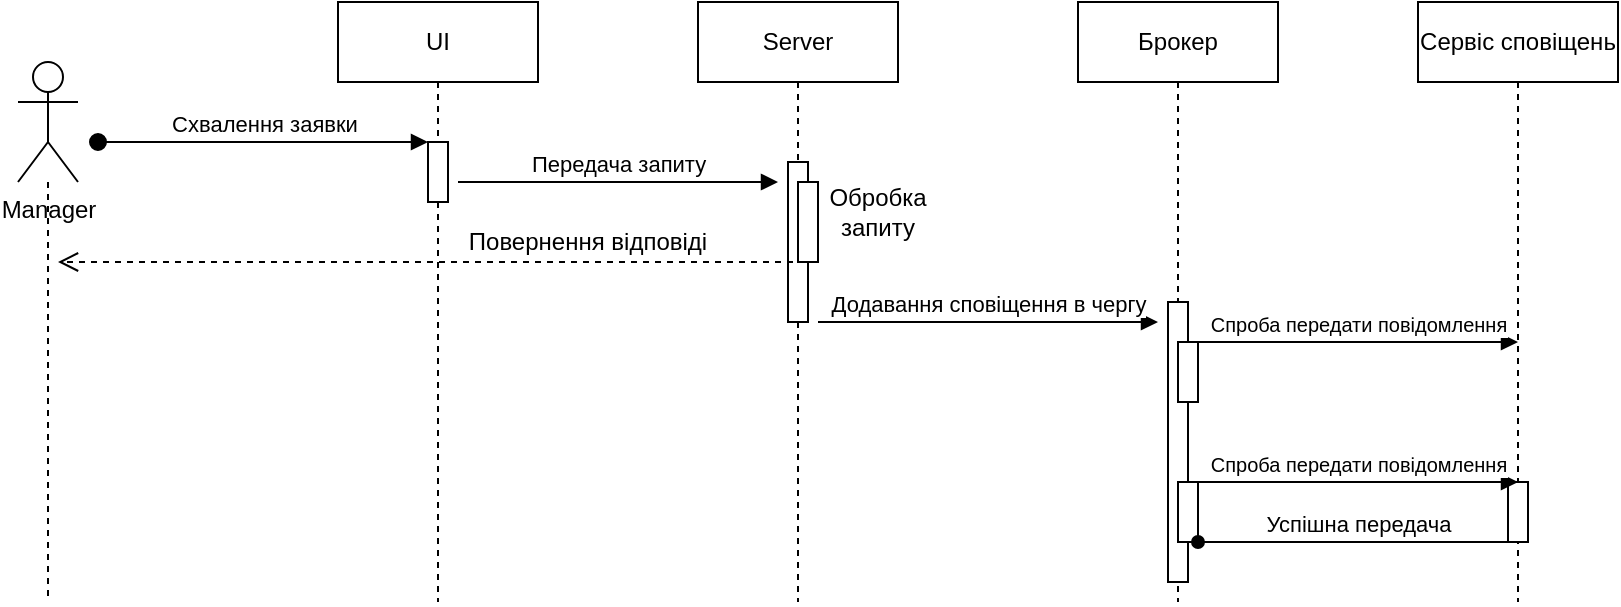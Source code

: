 <mxfile version="27.1.4">
  <diagram name="Page-1" id="2YBvvXClWsGukQMizWep">
    <mxGraphModel dx="1833" dy="543" grid="1" gridSize="10" guides="1" tooltips="1" connect="1" arrows="1" fold="1" page="1" pageScale="1" pageWidth="850" pageHeight="1100" math="0" shadow="0">
      <root>
        <mxCell id="0" />
        <mxCell id="1" parent="0" />
        <mxCell id="aM9ryv3xv72pqoxQDRHE-1" value="UI" style="shape=umlLifeline;perimeter=lifelinePerimeter;whiteSpace=wrap;html=1;container=0;dropTarget=0;collapsible=0;recursiveResize=0;outlineConnect=0;portConstraint=eastwest;newEdgeStyle={&quot;edgeStyle&quot;:&quot;elbowEdgeStyle&quot;,&quot;elbow&quot;:&quot;vertical&quot;,&quot;curved&quot;:0,&quot;rounded&quot;:0};" parent="1" vertex="1">
          <mxGeometry x="40" y="40" width="100" height="300" as="geometry" />
        </mxCell>
        <mxCell id="aM9ryv3xv72pqoxQDRHE-2" value="" style="html=1;points=[];perimeter=orthogonalPerimeter;outlineConnect=0;targetShapes=umlLifeline;portConstraint=eastwest;newEdgeStyle={&quot;edgeStyle&quot;:&quot;elbowEdgeStyle&quot;,&quot;elbow&quot;:&quot;vertical&quot;,&quot;curved&quot;:0,&quot;rounded&quot;:0};" parent="aM9ryv3xv72pqoxQDRHE-1" vertex="1">
          <mxGeometry x="45" y="70" width="10" height="30" as="geometry" />
        </mxCell>
        <mxCell id="aM9ryv3xv72pqoxQDRHE-5" value="Server" style="shape=umlLifeline;perimeter=lifelinePerimeter;whiteSpace=wrap;html=1;container=0;dropTarget=0;collapsible=0;recursiveResize=0;outlineConnect=0;portConstraint=eastwest;newEdgeStyle={&quot;edgeStyle&quot;:&quot;elbowEdgeStyle&quot;,&quot;elbow&quot;:&quot;vertical&quot;,&quot;curved&quot;:0,&quot;rounded&quot;:0};" parent="1" vertex="1">
          <mxGeometry x="220" y="40" width="100" height="300" as="geometry" />
        </mxCell>
        <mxCell id="aM9ryv3xv72pqoxQDRHE-6" value="" style="html=1;points=[];perimeter=orthogonalPerimeter;outlineConnect=0;targetShapes=umlLifeline;portConstraint=eastwest;newEdgeStyle={&quot;edgeStyle&quot;:&quot;elbowEdgeStyle&quot;,&quot;elbow&quot;:&quot;vertical&quot;,&quot;curved&quot;:0,&quot;rounded&quot;:0};" parent="aM9ryv3xv72pqoxQDRHE-5" vertex="1">
          <mxGeometry x="45" y="80" width="10" height="80" as="geometry" />
        </mxCell>
        <mxCell id="3th-wKBdlvFVucm90l-u-20" value="" style="html=1;points=[];perimeter=orthogonalPerimeter;outlineConnect=0;targetShapes=umlLifeline;portConstraint=eastwest;newEdgeStyle={&quot;edgeStyle&quot;:&quot;elbowEdgeStyle&quot;,&quot;elbow&quot;:&quot;vertical&quot;,&quot;curved&quot;:0,&quot;rounded&quot;:0};" parent="aM9ryv3xv72pqoxQDRHE-5" vertex="1">
          <mxGeometry x="50" y="90" width="10" height="40" as="geometry" />
        </mxCell>
        <mxCell id="aM9ryv3xv72pqoxQDRHE-8" value="" style="html=1;verticalAlign=bottom;endArrow=open;dashed=1;endSize=8;edgeStyle=elbowEdgeStyle;elbow=vertical;curved=0;rounded=0;" parent="1" edge="1">
          <mxGeometry relative="1" as="geometry">
            <mxPoint x="-100" y="170" as="targetPoint" />
            <Array as="points">
              <mxPoint x="187.5" y="170" />
            </Array>
            <mxPoint x="267.5" y="170" as="sourcePoint" />
          </mxGeometry>
        </mxCell>
        <mxCell id="3th-wKBdlvFVucm90l-u-1" value="Брокер" style="shape=umlLifeline;perimeter=lifelinePerimeter;whiteSpace=wrap;html=1;container=0;dropTarget=0;collapsible=0;recursiveResize=0;outlineConnect=0;portConstraint=eastwest;newEdgeStyle={&quot;edgeStyle&quot;:&quot;elbowEdgeStyle&quot;,&quot;elbow&quot;:&quot;vertical&quot;,&quot;curved&quot;:0,&quot;rounded&quot;:0};" parent="1" vertex="1">
          <mxGeometry x="410" y="40" width="100" height="300" as="geometry" />
        </mxCell>
        <mxCell id="3th-wKBdlvFVucm90l-u-2" value="" style="html=1;points=[];perimeter=orthogonalPerimeter;outlineConnect=0;targetShapes=umlLifeline;portConstraint=eastwest;newEdgeStyle={&quot;edgeStyle&quot;:&quot;elbowEdgeStyle&quot;,&quot;elbow&quot;:&quot;vertical&quot;,&quot;curved&quot;:0,&quot;rounded&quot;:0};" parent="3th-wKBdlvFVucm90l-u-1" vertex="1">
          <mxGeometry x="45" y="150" width="10" height="140" as="geometry" />
        </mxCell>
        <mxCell id="CV0SPZZyyc5e-0E1fYT8-5" value="" style="html=1;points=[];perimeter=orthogonalPerimeter;outlineConnect=0;targetShapes=umlLifeline;portConstraint=eastwest;newEdgeStyle={&quot;edgeStyle&quot;:&quot;elbowEdgeStyle&quot;,&quot;elbow&quot;:&quot;vertical&quot;,&quot;curved&quot;:0,&quot;rounded&quot;:0};" vertex="1" parent="3th-wKBdlvFVucm90l-u-1">
          <mxGeometry x="50" y="170" width="10" height="30" as="geometry" />
        </mxCell>
        <mxCell id="CV0SPZZyyc5e-0E1fYT8-6" value="" style="html=1;points=[];perimeter=orthogonalPerimeter;outlineConnect=0;targetShapes=umlLifeline;portConstraint=eastwest;newEdgeStyle={&quot;edgeStyle&quot;:&quot;elbowEdgeStyle&quot;,&quot;elbow&quot;:&quot;vertical&quot;,&quot;curved&quot;:0,&quot;rounded&quot;:0};" vertex="1" parent="3th-wKBdlvFVucm90l-u-1">
          <mxGeometry x="50" y="240" width="10" height="30" as="geometry" />
        </mxCell>
        <mxCell id="3th-wKBdlvFVucm90l-u-4" style="edgeStyle=orthogonalEdgeStyle;rounded=0;orthogonalLoop=1;jettySize=auto;html=1;endArrow=none;startFill=0;dashed=1;" parent="1" source="3th-wKBdlvFVucm90l-u-3" edge="1">
          <mxGeometry relative="1" as="geometry">
            <mxPoint x="-105" y="340" as="targetPoint" />
          </mxGeometry>
        </mxCell>
        <mxCell id="3th-wKBdlvFVucm90l-u-3" value="&lt;div&gt;Manager&lt;/div&gt;" style="shape=umlActor;verticalLabelPosition=bottom;verticalAlign=top;html=1;outlineConnect=0;" parent="1" vertex="1">
          <mxGeometry x="-120" y="70" width="30" height="60" as="geometry" />
        </mxCell>
        <mxCell id="aM9ryv3xv72pqoxQDRHE-3" value="Схвалення заявки" style="html=1;verticalAlign=bottom;startArrow=oval;endArrow=block;startSize=8;edgeStyle=elbowEdgeStyle;elbow=vertical;curved=0;rounded=0;" parent="1" target="aM9ryv3xv72pqoxQDRHE-2" edge="1">
          <mxGeometry relative="1" as="geometry">
            <mxPoint x="-80" y="110" as="sourcePoint" />
          </mxGeometry>
        </mxCell>
        <mxCell id="3th-wKBdlvFVucm90l-u-13" value="&lt;font style=&quot;font-size: 10px;&quot;&gt;Спроба передати повідомлення&lt;/font&gt;" style="html=1;verticalAlign=bottom;endArrow=block;edgeStyle=elbowEdgeStyle;elbow=vertical;curved=0;rounded=0;" parent="1" edge="1">
          <mxGeometry relative="1" as="geometry">
            <mxPoint x="470" y="210" as="sourcePoint" />
            <Array as="points">
              <mxPoint x="555" y="210" />
            </Array>
            <mxPoint x="630" y="210" as="targetPoint" />
          </mxGeometry>
        </mxCell>
        <mxCell id="3th-wKBdlvFVucm90l-u-14" value="Передача запиту" style="html=1;verticalAlign=bottom;endArrow=block;edgeStyle=elbowEdgeStyle;elbow=vertical;curved=0;rounded=0;" parent="1" edge="1">
          <mxGeometry relative="1" as="geometry">
            <mxPoint x="100" y="130" as="sourcePoint" />
            <Array as="points">
              <mxPoint x="185" y="130" />
            </Array>
            <mxPoint x="260" y="130" as="targetPoint" />
          </mxGeometry>
        </mxCell>
        <mxCell id="3th-wKBdlvFVucm90l-u-16" value="Додавання сповіщення в чергу" style="html=1;verticalAlign=bottom;endArrow=block;edgeStyle=elbowEdgeStyle;elbow=vertical;curved=0;rounded=0;" parent="1" edge="1">
          <mxGeometry relative="1" as="geometry">
            <mxPoint x="280" y="200" as="sourcePoint" />
            <Array as="points">
              <mxPoint x="365" y="200" />
            </Array>
            <mxPoint x="450" y="200" as="targetPoint" />
          </mxGeometry>
        </mxCell>
        <mxCell id="3th-wKBdlvFVucm90l-u-18" value="Успішна передача" style="html=1;verticalAlign=bottom;endArrow=oval;edgeStyle=elbowEdgeStyle;elbow=vertical;curved=0;rounded=0;endFill=1;" parent="1" edge="1" target="CV0SPZZyyc5e-0E1fYT8-6">
          <mxGeometry relative="1" as="geometry">
            <mxPoint x="630" y="310" as="sourcePoint" />
            <Array as="points">
              <mxPoint x="570" y="310" />
            </Array>
            <mxPoint x="480" y="310" as="targetPoint" />
          </mxGeometry>
        </mxCell>
        <mxCell id="CV0SPZZyyc5e-0E1fYT8-1" value="Обробка запиту" style="text;html=1;align=center;verticalAlign=middle;whiteSpace=wrap;rounded=0;" vertex="1" parent="1">
          <mxGeometry x="280" y="130" width="60" height="30" as="geometry" />
        </mxCell>
        <mxCell id="CV0SPZZyyc5e-0E1fYT8-2" value="Повернення відповіді" style="text;html=1;align=center;verticalAlign=middle;whiteSpace=wrap;rounded=0;" vertex="1" parent="1">
          <mxGeometry x="90" y="150" width="150" height="20" as="geometry" />
        </mxCell>
        <mxCell id="CV0SPZZyyc5e-0E1fYT8-3" value="Сервіс сповіщень" style="shape=umlLifeline;perimeter=lifelinePerimeter;whiteSpace=wrap;html=1;container=0;dropTarget=0;collapsible=0;recursiveResize=0;outlineConnect=0;portConstraint=eastwest;newEdgeStyle={&quot;edgeStyle&quot;:&quot;elbowEdgeStyle&quot;,&quot;elbow&quot;:&quot;vertical&quot;,&quot;curved&quot;:0,&quot;rounded&quot;:0};" vertex="1" parent="1">
          <mxGeometry x="580" y="40" width="100" height="300" as="geometry" />
        </mxCell>
        <mxCell id="CV0SPZZyyc5e-0E1fYT8-4" value="" style="html=1;points=[];perimeter=orthogonalPerimeter;outlineConnect=0;targetShapes=umlLifeline;portConstraint=eastwest;newEdgeStyle={&quot;edgeStyle&quot;:&quot;elbowEdgeStyle&quot;,&quot;elbow&quot;:&quot;vertical&quot;,&quot;curved&quot;:0,&quot;rounded&quot;:0};" vertex="1" parent="CV0SPZZyyc5e-0E1fYT8-3">
          <mxGeometry x="45" y="240" width="10" height="30" as="geometry" />
        </mxCell>
        <mxCell id="CV0SPZZyyc5e-0E1fYT8-7" value="&lt;font style=&quot;font-size: 10px;&quot;&gt;Спроба передати повідомлення&lt;/font&gt;" style="html=1;verticalAlign=bottom;endArrow=block;edgeStyle=elbowEdgeStyle;elbow=vertical;curved=0;rounded=0;" edge="1" parent="1">
          <mxGeometry relative="1" as="geometry">
            <mxPoint x="470" y="280" as="sourcePoint" />
            <Array as="points">
              <mxPoint x="555" y="280" />
            </Array>
            <mxPoint x="630" y="280" as="targetPoint" />
          </mxGeometry>
        </mxCell>
      </root>
    </mxGraphModel>
  </diagram>
</mxfile>
